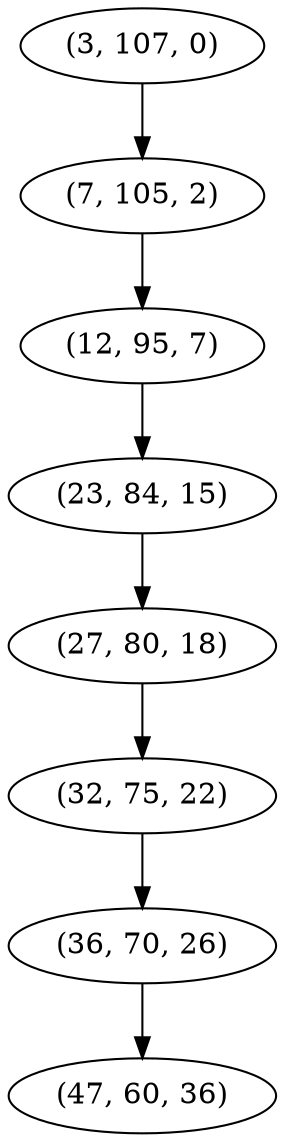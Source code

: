 digraph tree {
    "(3, 107, 0)";
    "(7, 105, 2)";
    "(12, 95, 7)";
    "(23, 84, 15)";
    "(27, 80, 18)";
    "(32, 75, 22)";
    "(36, 70, 26)";
    "(47, 60, 36)";
    "(3, 107, 0)" -> "(7, 105, 2)";
    "(7, 105, 2)" -> "(12, 95, 7)";
    "(12, 95, 7)" -> "(23, 84, 15)";
    "(23, 84, 15)" -> "(27, 80, 18)";
    "(27, 80, 18)" -> "(32, 75, 22)";
    "(32, 75, 22)" -> "(36, 70, 26)";
    "(36, 70, 26)" -> "(47, 60, 36)";
}
